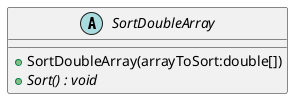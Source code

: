 @startuml
abstract class SortDoubleArray {
    + SortDoubleArray(arrayToSort:double[])
    + {abstract} Sort() : void
}
@enduml
